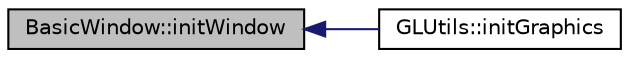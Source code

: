 digraph "BasicWindow::initWindow"
{
  edge [fontname="Helvetica",fontsize="10",labelfontname="Helvetica",labelfontsize="10"];
  node [fontname="Helvetica",fontsize="10",shape=record];
  rankdir="LR";
  Node1 [label="BasicWindow::initWindow",height=0.2,width=0.4,color="black", fillcolor="grey75", style="filled", fontcolor="black"];
  Node1 -> Node2 [dir="back",color="midnightblue",fontsize="10",style="solid",fontname="Helvetica"];
  Node2 [label="GLUtils::initGraphics",height=0.2,width=0.4,color="black", fillcolor="white", style="filled",URL="$class_g_l_utils.html#ade1736abbe4d288d6d7b9b797c0f2316"];
}

